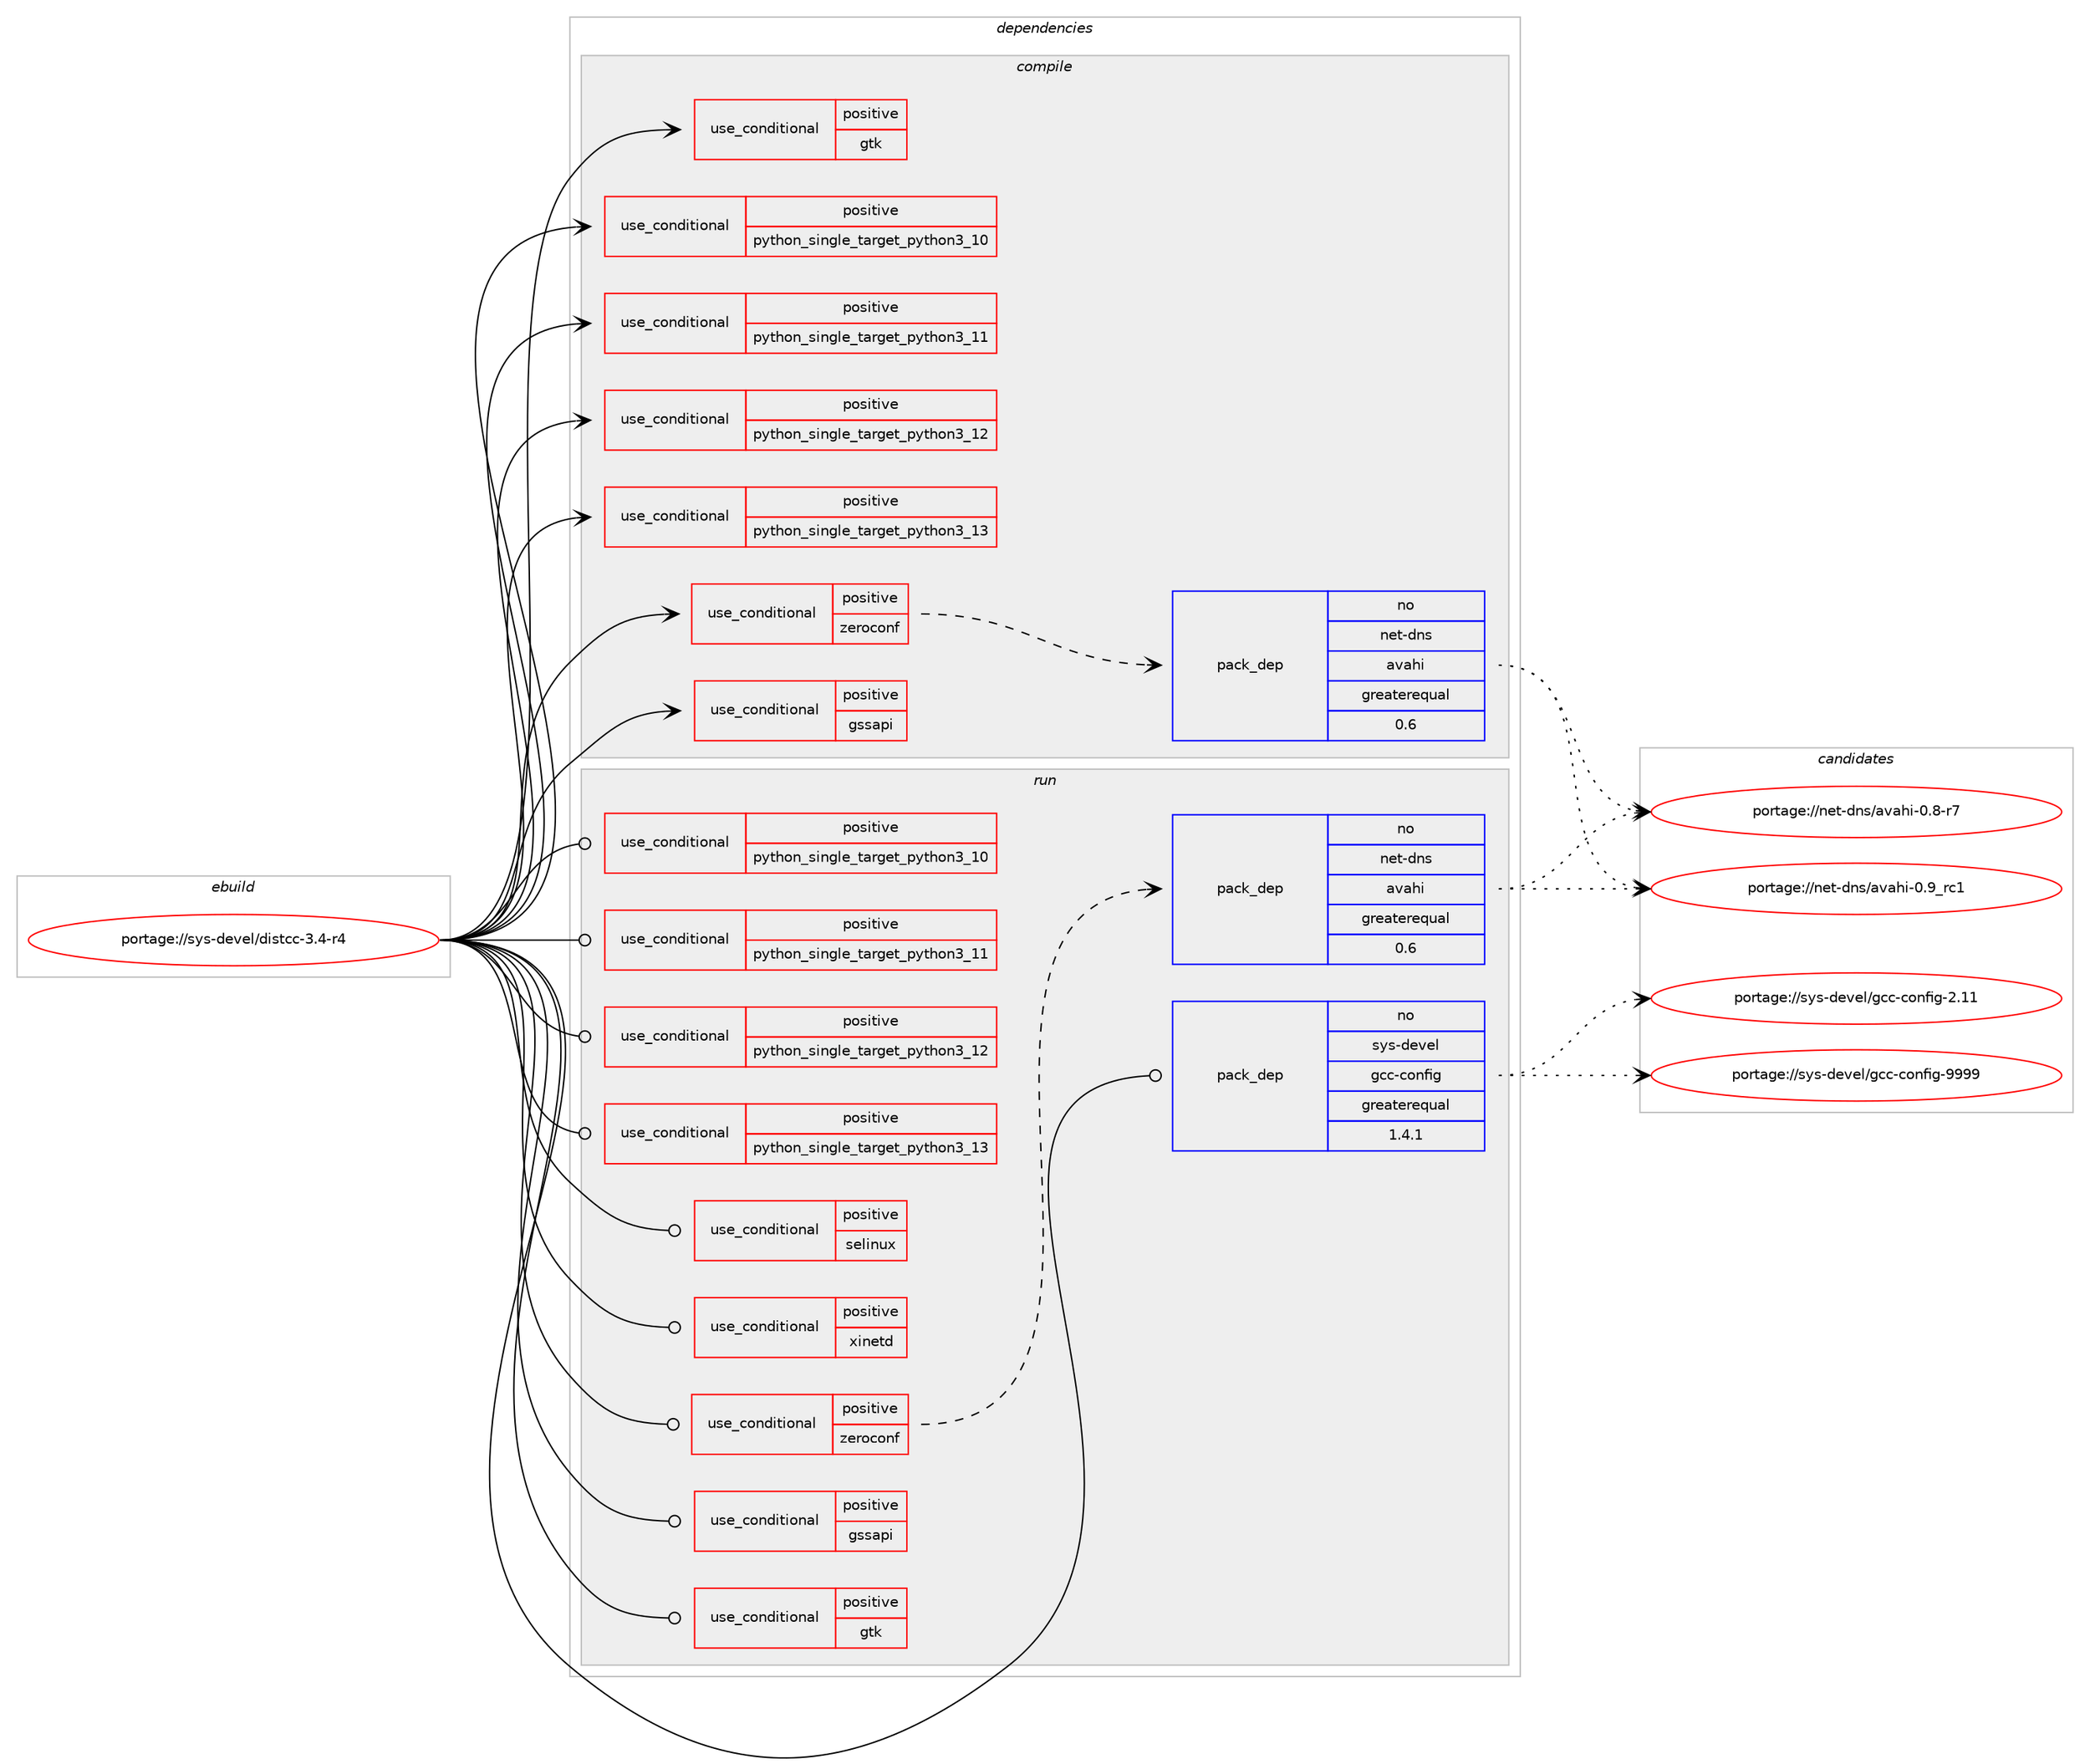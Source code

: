 digraph prolog {

# *************
# Graph options
# *************

newrank=true;
concentrate=true;
compound=true;
graph [rankdir=LR,fontname=Helvetica,fontsize=10,ranksep=1.5];#, ranksep=2.5, nodesep=0.2];
edge  [arrowhead=vee];
node  [fontname=Helvetica,fontsize=10];

# **********
# The ebuild
# **********

subgraph cluster_leftcol {
color=gray;
rank=same;
label=<<i>ebuild</i>>;
id [label="portage://sys-devel/distcc-3.4-r4", color=red, width=4, href="../sys-devel/distcc-3.4-r4.svg"];
}

# ****************
# The dependencies
# ****************

subgraph cluster_midcol {
color=gray;
label=<<i>dependencies</i>>;
subgraph cluster_compile {
fillcolor="#eeeeee";
style=filled;
label=<<i>compile</i>>;
subgraph cond112422 {
dependency217240 [label=<<TABLE BORDER="0" CELLBORDER="1" CELLSPACING="0" CELLPADDING="4"><TR><TD ROWSPAN="3" CELLPADDING="10">use_conditional</TD></TR><TR><TD>positive</TD></TR><TR><TD>gssapi</TD></TR></TABLE>>, shape=none, color=red];
# *** BEGIN UNKNOWN DEPENDENCY TYPE (TODO) ***
# dependency217240 -> package_dependency(portage://sys-devel/distcc-3.4-r4,install,no,net-libs,libgssglue,none,[,,],[],[])
# *** END UNKNOWN DEPENDENCY TYPE (TODO) ***

}
id:e -> dependency217240:w [weight=20,style="solid",arrowhead="vee"];
subgraph cond112423 {
dependency217241 [label=<<TABLE BORDER="0" CELLBORDER="1" CELLSPACING="0" CELLPADDING="4"><TR><TD ROWSPAN="3" CELLPADDING="10">use_conditional</TD></TR><TR><TD>positive</TD></TR><TR><TD>gtk</TD></TR></TABLE>>, shape=none, color=red];
# *** BEGIN UNKNOWN DEPENDENCY TYPE (TODO) ***
# dependency217241 -> package_dependency(portage://sys-devel/distcc-3.4-r4,install,no,x11-libs,gtk+,none,[,,],[slot(3)],[])
# *** END UNKNOWN DEPENDENCY TYPE (TODO) ***

}
id:e -> dependency217241:w [weight=20,style="solid",arrowhead="vee"];
subgraph cond112424 {
dependency217242 [label=<<TABLE BORDER="0" CELLBORDER="1" CELLSPACING="0" CELLPADDING="4"><TR><TD ROWSPAN="3" CELLPADDING="10">use_conditional</TD></TR><TR><TD>positive</TD></TR><TR><TD>python_single_target_python3_10</TD></TR></TABLE>>, shape=none, color=red];
# *** BEGIN UNKNOWN DEPENDENCY TYPE (TODO) ***
# dependency217242 -> package_dependency(portage://sys-devel/distcc-3.4-r4,install,no,dev-lang,python,none,[,,],[slot(3.10)],[])
# *** END UNKNOWN DEPENDENCY TYPE (TODO) ***

}
id:e -> dependency217242:w [weight=20,style="solid",arrowhead="vee"];
subgraph cond112425 {
dependency217243 [label=<<TABLE BORDER="0" CELLBORDER="1" CELLSPACING="0" CELLPADDING="4"><TR><TD ROWSPAN="3" CELLPADDING="10">use_conditional</TD></TR><TR><TD>positive</TD></TR><TR><TD>python_single_target_python3_11</TD></TR></TABLE>>, shape=none, color=red];
# *** BEGIN UNKNOWN DEPENDENCY TYPE (TODO) ***
# dependency217243 -> package_dependency(portage://sys-devel/distcc-3.4-r4,install,no,dev-lang,python,none,[,,],[slot(3.11)],[])
# *** END UNKNOWN DEPENDENCY TYPE (TODO) ***

}
id:e -> dependency217243:w [weight=20,style="solid",arrowhead="vee"];
subgraph cond112426 {
dependency217244 [label=<<TABLE BORDER="0" CELLBORDER="1" CELLSPACING="0" CELLPADDING="4"><TR><TD ROWSPAN="3" CELLPADDING="10">use_conditional</TD></TR><TR><TD>positive</TD></TR><TR><TD>python_single_target_python3_12</TD></TR></TABLE>>, shape=none, color=red];
# *** BEGIN UNKNOWN DEPENDENCY TYPE (TODO) ***
# dependency217244 -> package_dependency(portage://sys-devel/distcc-3.4-r4,install,no,dev-lang,python,none,[,,],[slot(3.12)],[])
# *** END UNKNOWN DEPENDENCY TYPE (TODO) ***

}
id:e -> dependency217244:w [weight=20,style="solid",arrowhead="vee"];
subgraph cond112427 {
dependency217245 [label=<<TABLE BORDER="0" CELLBORDER="1" CELLSPACING="0" CELLPADDING="4"><TR><TD ROWSPAN="3" CELLPADDING="10">use_conditional</TD></TR><TR><TD>positive</TD></TR><TR><TD>python_single_target_python3_13</TD></TR></TABLE>>, shape=none, color=red];
# *** BEGIN UNKNOWN DEPENDENCY TYPE (TODO) ***
# dependency217245 -> package_dependency(portage://sys-devel/distcc-3.4-r4,install,no,dev-lang,python,none,[,,],[slot(3.13)],[])
# *** END UNKNOWN DEPENDENCY TYPE (TODO) ***

}
id:e -> dependency217245:w [weight=20,style="solid",arrowhead="vee"];
subgraph cond112428 {
dependency217246 [label=<<TABLE BORDER="0" CELLBORDER="1" CELLSPACING="0" CELLPADDING="4"><TR><TD ROWSPAN="3" CELLPADDING="10">use_conditional</TD></TR><TR><TD>positive</TD></TR><TR><TD>zeroconf</TD></TR></TABLE>>, shape=none, color=red];
subgraph pack101941 {
dependency217247 [label=<<TABLE BORDER="0" CELLBORDER="1" CELLSPACING="0" CELLPADDING="4" WIDTH="220"><TR><TD ROWSPAN="6" CELLPADDING="30">pack_dep</TD></TR><TR><TD WIDTH="110">no</TD></TR><TR><TD>net-dns</TD></TR><TR><TD>avahi</TD></TR><TR><TD>greaterequal</TD></TR><TR><TD>0.6</TD></TR></TABLE>>, shape=none, color=blue];
}
dependency217246:e -> dependency217247:w [weight=20,style="dashed",arrowhead="vee"];
}
id:e -> dependency217246:w [weight=20,style="solid",arrowhead="vee"];
# *** BEGIN UNKNOWN DEPENDENCY TYPE (TODO) ***
# id -> package_dependency(portage://sys-devel/distcc-3.4-r4,install,no,dev-libs,popt,none,[,,],[],[])
# *** END UNKNOWN DEPENDENCY TYPE (TODO) ***

# *** BEGIN UNKNOWN DEPENDENCY TYPE (TODO) ***
# id -> package_dependency(portage://sys-devel/distcc-3.4-r4,install,no,sys-libs,binutils-libs,none,[,,],[],[])
# *** END UNKNOWN DEPENDENCY TYPE (TODO) ***

}
subgraph cluster_compileandrun {
fillcolor="#eeeeee";
style=filled;
label=<<i>compile and run</i>>;
}
subgraph cluster_run {
fillcolor="#eeeeee";
style=filled;
label=<<i>run</i>>;
subgraph cond112429 {
dependency217248 [label=<<TABLE BORDER="0" CELLBORDER="1" CELLSPACING="0" CELLPADDING="4"><TR><TD ROWSPAN="3" CELLPADDING="10">use_conditional</TD></TR><TR><TD>positive</TD></TR><TR><TD>gssapi</TD></TR></TABLE>>, shape=none, color=red];
# *** BEGIN UNKNOWN DEPENDENCY TYPE (TODO) ***
# dependency217248 -> package_dependency(portage://sys-devel/distcc-3.4-r4,run,no,net-libs,libgssglue,none,[,,],[],[])
# *** END UNKNOWN DEPENDENCY TYPE (TODO) ***

}
id:e -> dependency217248:w [weight=20,style="solid",arrowhead="odot"];
subgraph cond112430 {
dependency217249 [label=<<TABLE BORDER="0" CELLBORDER="1" CELLSPACING="0" CELLPADDING="4"><TR><TD ROWSPAN="3" CELLPADDING="10">use_conditional</TD></TR><TR><TD>positive</TD></TR><TR><TD>gtk</TD></TR></TABLE>>, shape=none, color=red];
# *** BEGIN UNKNOWN DEPENDENCY TYPE (TODO) ***
# dependency217249 -> package_dependency(portage://sys-devel/distcc-3.4-r4,run,no,x11-libs,gtk+,none,[,,],[slot(3)],[])
# *** END UNKNOWN DEPENDENCY TYPE (TODO) ***

}
id:e -> dependency217249:w [weight=20,style="solid",arrowhead="odot"];
subgraph cond112431 {
dependency217250 [label=<<TABLE BORDER="0" CELLBORDER="1" CELLSPACING="0" CELLPADDING="4"><TR><TD ROWSPAN="3" CELLPADDING="10">use_conditional</TD></TR><TR><TD>positive</TD></TR><TR><TD>python_single_target_python3_10</TD></TR></TABLE>>, shape=none, color=red];
# *** BEGIN UNKNOWN DEPENDENCY TYPE (TODO) ***
# dependency217250 -> package_dependency(portage://sys-devel/distcc-3.4-r4,run,no,dev-lang,python,none,[,,],[slot(3.10)],[])
# *** END UNKNOWN DEPENDENCY TYPE (TODO) ***

}
id:e -> dependency217250:w [weight=20,style="solid",arrowhead="odot"];
subgraph cond112432 {
dependency217251 [label=<<TABLE BORDER="0" CELLBORDER="1" CELLSPACING="0" CELLPADDING="4"><TR><TD ROWSPAN="3" CELLPADDING="10">use_conditional</TD></TR><TR><TD>positive</TD></TR><TR><TD>python_single_target_python3_11</TD></TR></TABLE>>, shape=none, color=red];
# *** BEGIN UNKNOWN DEPENDENCY TYPE (TODO) ***
# dependency217251 -> package_dependency(portage://sys-devel/distcc-3.4-r4,run,no,dev-lang,python,none,[,,],[slot(3.11)],[])
# *** END UNKNOWN DEPENDENCY TYPE (TODO) ***

}
id:e -> dependency217251:w [weight=20,style="solid",arrowhead="odot"];
subgraph cond112433 {
dependency217252 [label=<<TABLE BORDER="0" CELLBORDER="1" CELLSPACING="0" CELLPADDING="4"><TR><TD ROWSPAN="3" CELLPADDING="10">use_conditional</TD></TR><TR><TD>positive</TD></TR><TR><TD>python_single_target_python3_12</TD></TR></TABLE>>, shape=none, color=red];
# *** BEGIN UNKNOWN DEPENDENCY TYPE (TODO) ***
# dependency217252 -> package_dependency(portage://sys-devel/distcc-3.4-r4,run,no,dev-lang,python,none,[,,],[slot(3.12)],[])
# *** END UNKNOWN DEPENDENCY TYPE (TODO) ***

}
id:e -> dependency217252:w [weight=20,style="solid",arrowhead="odot"];
subgraph cond112434 {
dependency217253 [label=<<TABLE BORDER="0" CELLBORDER="1" CELLSPACING="0" CELLPADDING="4"><TR><TD ROWSPAN="3" CELLPADDING="10">use_conditional</TD></TR><TR><TD>positive</TD></TR><TR><TD>python_single_target_python3_13</TD></TR></TABLE>>, shape=none, color=red];
# *** BEGIN UNKNOWN DEPENDENCY TYPE (TODO) ***
# dependency217253 -> package_dependency(portage://sys-devel/distcc-3.4-r4,run,no,dev-lang,python,none,[,,],[slot(3.13)],[])
# *** END UNKNOWN DEPENDENCY TYPE (TODO) ***

}
id:e -> dependency217253:w [weight=20,style="solid",arrowhead="odot"];
subgraph cond112435 {
dependency217254 [label=<<TABLE BORDER="0" CELLBORDER="1" CELLSPACING="0" CELLPADDING="4"><TR><TD ROWSPAN="3" CELLPADDING="10">use_conditional</TD></TR><TR><TD>positive</TD></TR><TR><TD>selinux</TD></TR></TABLE>>, shape=none, color=red];
# *** BEGIN UNKNOWN DEPENDENCY TYPE (TODO) ***
# dependency217254 -> package_dependency(portage://sys-devel/distcc-3.4-r4,run,no,sec-policy,selinux-distcc,none,[,,],[],[])
# *** END UNKNOWN DEPENDENCY TYPE (TODO) ***

}
id:e -> dependency217254:w [weight=20,style="solid",arrowhead="odot"];
subgraph cond112436 {
dependency217255 [label=<<TABLE BORDER="0" CELLBORDER="1" CELLSPACING="0" CELLPADDING="4"><TR><TD ROWSPAN="3" CELLPADDING="10">use_conditional</TD></TR><TR><TD>positive</TD></TR><TR><TD>xinetd</TD></TR></TABLE>>, shape=none, color=red];
# *** BEGIN UNKNOWN DEPENDENCY TYPE (TODO) ***
# dependency217255 -> package_dependency(portage://sys-devel/distcc-3.4-r4,run,no,sys-apps,xinetd,none,[,,],[],[])
# *** END UNKNOWN DEPENDENCY TYPE (TODO) ***

}
id:e -> dependency217255:w [weight=20,style="solid",arrowhead="odot"];
subgraph cond112437 {
dependency217256 [label=<<TABLE BORDER="0" CELLBORDER="1" CELLSPACING="0" CELLPADDING="4"><TR><TD ROWSPAN="3" CELLPADDING="10">use_conditional</TD></TR><TR><TD>positive</TD></TR><TR><TD>zeroconf</TD></TR></TABLE>>, shape=none, color=red];
subgraph pack101942 {
dependency217257 [label=<<TABLE BORDER="0" CELLBORDER="1" CELLSPACING="0" CELLPADDING="4" WIDTH="220"><TR><TD ROWSPAN="6" CELLPADDING="30">pack_dep</TD></TR><TR><TD WIDTH="110">no</TD></TR><TR><TD>net-dns</TD></TR><TR><TD>avahi</TD></TR><TR><TD>greaterequal</TD></TR><TR><TD>0.6</TD></TR></TABLE>>, shape=none, color=blue];
}
dependency217256:e -> dependency217257:w [weight=20,style="dashed",arrowhead="vee"];
}
id:e -> dependency217256:w [weight=20,style="solid",arrowhead="odot"];
# *** BEGIN UNKNOWN DEPENDENCY TYPE (TODO) ***
# id -> package_dependency(portage://sys-devel/distcc-3.4-r4,run,no,acct-user,distcc,none,[,,],[],[])
# *** END UNKNOWN DEPENDENCY TYPE (TODO) ***

# *** BEGIN UNKNOWN DEPENDENCY TYPE (TODO) ***
# id -> package_dependency(portage://sys-devel/distcc-3.4-r4,run,no,dev-libs,popt,none,[,,],[],[])
# *** END UNKNOWN DEPENDENCY TYPE (TODO) ***

# *** BEGIN UNKNOWN DEPENDENCY TYPE (TODO) ***
# id -> package_dependency(portage://sys-devel/distcc-3.4-r4,run,no,dev-util,shadowman,none,[,,],[],[])
# *** END UNKNOWN DEPENDENCY TYPE (TODO) ***

subgraph pack101943 {
dependency217258 [label=<<TABLE BORDER="0" CELLBORDER="1" CELLSPACING="0" CELLPADDING="4" WIDTH="220"><TR><TD ROWSPAN="6" CELLPADDING="30">pack_dep</TD></TR><TR><TD WIDTH="110">no</TD></TR><TR><TD>sys-devel</TD></TR><TR><TD>gcc-config</TD></TR><TR><TD>greaterequal</TD></TR><TR><TD>1.4.1</TD></TR></TABLE>>, shape=none, color=blue];
}
id:e -> dependency217258:w [weight=20,style="solid",arrowhead="odot"];
}
}

# **************
# The candidates
# **************

subgraph cluster_choices {
rank=same;
color=gray;
label=<<i>candidates</i>>;

subgraph choice101941 {
color=black;
nodesep=1;
choice11010111645100110115479711897104105454846564511455 [label="portage://net-dns/avahi-0.8-r7", color=red, width=4,href="../net-dns/avahi-0.8-r7.svg"];
choice1101011164510011011547971189710410545484657951149949 [label="portage://net-dns/avahi-0.9_rc1", color=red, width=4,href="../net-dns/avahi-0.9_rc1.svg"];
dependency217247:e -> choice11010111645100110115479711897104105454846564511455:w [style=dotted,weight="100"];
dependency217247:e -> choice1101011164510011011547971189710410545484657951149949:w [style=dotted,weight="100"];
}
subgraph choice101942 {
color=black;
nodesep=1;
choice11010111645100110115479711897104105454846564511455 [label="portage://net-dns/avahi-0.8-r7", color=red, width=4,href="../net-dns/avahi-0.8-r7.svg"];
choice1101011164510011011547971189710410545484657951149949 [label="portage://net-dns/avahi-0.9_rc1", color=red, width=4,href="../net-dns/avahi-0.9_rc1.svg"];
dependency217257:e -> choice11010111645100110115479711897104105454846564511455:w [style=dotted,weight="100"];
dependency217257:e -> choice1101011164510011011547971189710410545484657951149949:w [style=dotted,weight="100"];
}
subgraph choice101943 {
color=black;
nodesep=1;
choice1151211154510010111810110847103999945991111101021051034550464949 [label="portage://sys-devel/gcc-config-2.11", color=red, width=4,href="../sys-devel/gcc-config-2.11.svg"];
choice1151211154510010111810110847103999945991111101021051034557575757 [label="portage://sys-devel/gcc-config-9999", color=red, width=4,href="../sys-devel/gcc-config-9999.svg"];
dependency217258:e -> choice1151211154510010111810110847103999945991111101021051034550464949:w [style=dotted,weight="100"];
dependency217258:e -> choice1151211154510010111810110847103999945991111101021051034557575757:w [style=dotted,weight="100"];
}
}

}
